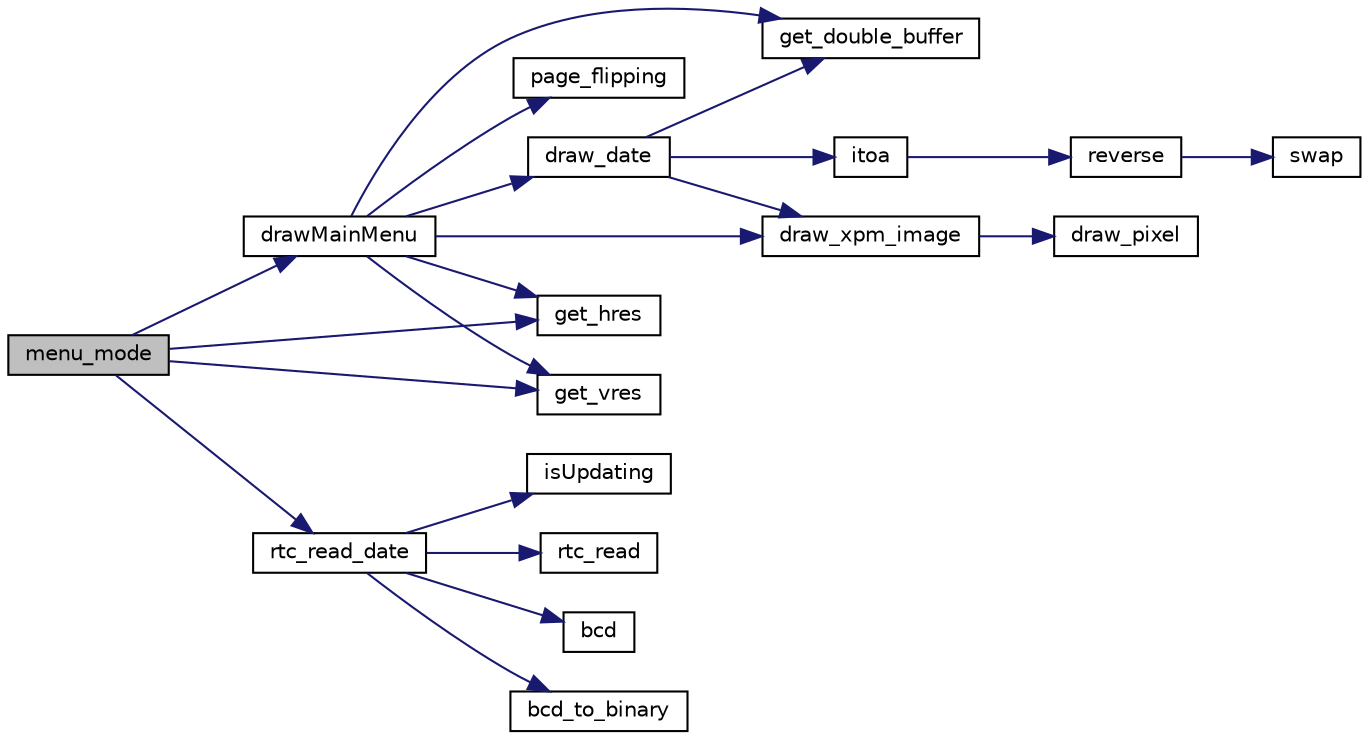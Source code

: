 digraph "menu_mode"
{
 // LATEX_PDF_SIZE
  edge [fontname="Helvetica",fontsize="10",labelfontname="Helvetica",labelfontsize="10"];
  node [fontname="Helvetica",fontsize="10",shape=record];
  rankdir="LR";
  Node1 [label="menu_mode",height=0.2,width=0.4,color="black", fillcolor="grey75", style="filled", fontcolor="black",tooltip="Draw menu components, buttons and mouse and go to game modes if buttons are pressed."];
  Node1 -> Node2 [color="midnightblue",fontsize="10",style="solid",fontname="Helvetica"];
  Node2 [label="drawMainMenu",height=0.2,width=0.4,color="black", fillcolor="white", style="filled",URL="$game_8c.html#a06326bc3ce2fdfe90cb6eb3172159fd0",tooltip="Draw Menu's components on screen depending on the position/pressed buttons of the mouse."];
  Node2 -> Node3 [color="midnightblue",fontsize="10",style="solid",fontname="Helvetica"];
  Node3 [label="draw_date",height=0.2,width=0.4,color="black", fillcolor="white", style="filled",URL="$game_8c.html#a92264a80f56133f509aabd1b25fd9b7d",tooltip="Draw the date."];
  Node3 -> Node4 [color="midnightblue",fontsize="10",style="solid",fontname="Helvetica"];
  Node4 [label="draw_xpm_image",height=0.2,width=0.4,color="black", fillcolor="white", style="filled",URL="$vc_8c.html#a0cf63b55241db8e042bd55d93901566d",tooltip="Draws an XPM on the screen at specified coordinates."];
  Node4 -> Node5 [color="midnightblue",fontsize="10",style="solid",fontname="Helvetica"];
  Node5 [label="draw_pixel",height=0.2,width=0.4,color="black", fillcolor="white", style="filled",URL="$vc_8c.html#a82c7d64d78290967cdb6c47aefe16b78",tooltip="Draw a pixel on the screen."];
  Node3 -> Node6 [color="midnightblue",fontsize="10",style="solid",fontname="Helvetica"];
  Node6 [label="get_double_buffer",height=0.2,width=0.4,color="black", fillcolor="white", style="filled",URL="$vc_8c.html#a55c5883685bf347fccf094f10aa399e8",tooltip="Get double buffer."];
  Node3 -> Node7 [color="midnightblue",fontsize="10",style="solid",fontname="Helvetica"];
  Node7 [label="itoa",height=0.2,width=0.4,color="black", fillcolor="white", style="filled",URL="$sentences_8c.html#a7e23ebebd89544f52813761ecd3aba09",tooltip="Implement itoa() from C - convert a value in a specific base to an array of chars."];
  Node7 -> Node8 [color="midnightblue",fontsize="10",style="solid",fontname="Helvetica"];
  Node8 [label="reverse",height=0.2,width=0.4,color="black", fillcolor="white", style="filled",URL="$sentences_8c.html#ac8a933084935cebe42203f95291c8834",tooltip="Reverse buffer[i..j] - auxiliar function for itoa()"];
  Node8 -> Node9 [color="midnightblue",fontsize="10",style="solid",fontname="Helvetica"];
  Node9 [label="swap",height=0.2,width=0.4,color="black", fillcolor="white", style="filled",URL="$sentences_8c.html#a5caa2956a259c15d67de63fcddff3e57",tooltip="Swap two chars."];
  Node2 -> Node4 [color="midnightblue",fontsize="10",style="solid",fontname="Helvetica"];
  Node2 -> Node6 [color="midnightblue",fontsize="10",style="solid",fontname="Helvetica"];
  Node2 -> Node10 [color="midnightblue",fontsize="10",style="solid",fontname="Helvetica"];
  Node10 [label="get_hres",height=0.2,width=0.4,color="black", fillcolor="white", style="filled",URL="$vc_8c.html#a10e416c59639a7f6b6f9f8f020fdb8d0",tooltip="Get horizontal resolution."];
  Node2 -> Node11 [color="midnightblue",fontsize="10",style="solid",fontname="Helvetica"];
  Node11 [label="get_vres",height=0.2,width=0.4,color="black", fillcolor="white", style="filled",URL="$vc_8c.html#a1c1b9a9c811575beb06fc355241ef17d",tooltip="Get vertical resolution."];
  Node2 -> Node12 [color="midnightblue",fontsize="10",style="solid",fontname="Helvetica"];
  Node12 [label="page_flipping",height=0.2,width=0.4,color="black", fillcolor="white", style="filled",URL="$vc_8c.html#a243163f132ab9dce6b21d946df703fd4",tooltip="Perform page flipping - copy contents of the double buffer to the first buffer."];
  Node1 -> Node10 [color="midnightblue",fontsize="10",style="solid",fontname="Helvetica"];
  Node1 -> Node11 [color="midnightblue",fontsize="10",style="solid",fontname="Helvetica"];
  Node1 -> Node13 [color="midnightblue",fontsize="10",style="solid",fontname="Helvetica"];
  Node13 [label="rtc_read_date",height=0.2,width=0.4,color="black", fillcolor="white", style="filled",URL="$rtc_8c.html#ae2d4030307cef7e5e87606f7e09be07b",tooltip="Subscribes interrupts to the RTC."];
  Node13 -> Node14 [color="midnightblue",fontsize="10",style="solid",fontname="Helvetica"];
  Node14 [label="bcd",height=0.2,width=0.4,color="black", fillcolor="white", style="filled",URL="$rtc_8c.html#abbc06d30fa1fc5a86e081a8adff67312",tooltip="Checks if it is in bcd."];
  Node13 -> Node15 [color="midnightblue",fontsize="10",style="solid",fontname="Helvetica"];
  Node15 [label="bcd_to_binary",height=0.2,width=0.4,color="black", fillcolor="white", style="filled",URL="$rtc_8c.html#a372efb1351dcf0468894632441b12e9a",tooltip="Converts num to binary if and only if it is in bcd."];
  Node13 -> Node16 [color="midnightblue",fontsize="10",style="solid",fontname="Helvetica"];
  Node16 [label="isUpdating",height=0.2,width=0.4,color="black", fillcolor="white", style="filled",URL="$rtc_8c.html#a2612ab4da31e866317aedbbc8cdadbc4",tooltip="Checks if rtc is updating."];
  Node13 -> Node17 [color="midnightblue",fontsize="10",style="solid",fontname="Helvetica"];
  Node17 [label="rtc_read",height=0.2,width=0.4,color="black", fillcolor="white", style="filled",URL="$rtc_8c.html#a8e562473fe7c6e414b655b0edee66138",tooltip="Reads from RTC_DATA_REG what is in port."];
}

